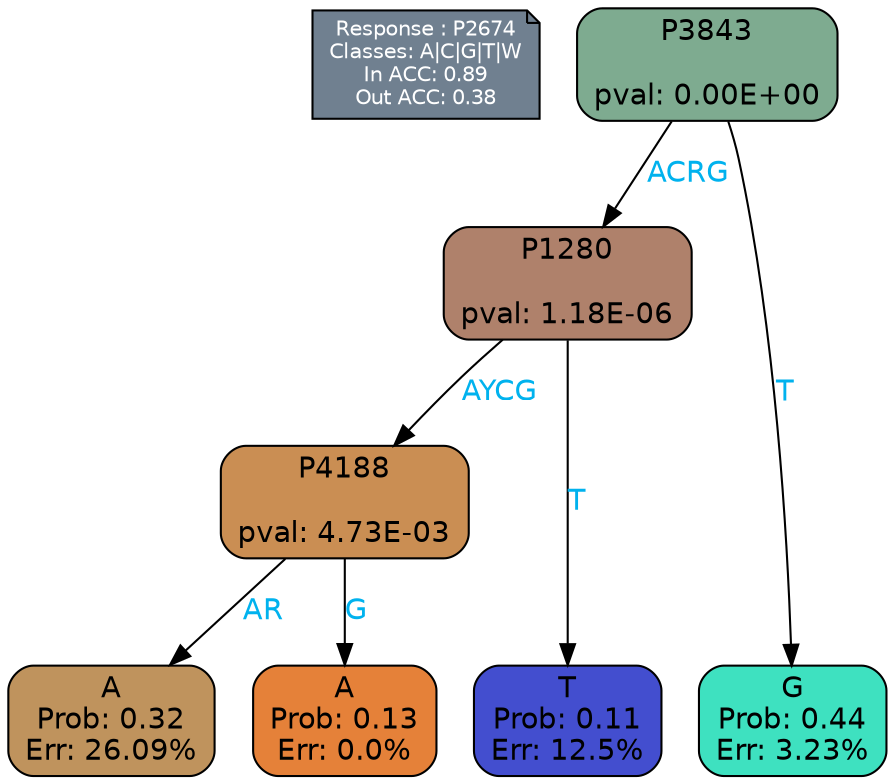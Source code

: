 digraph Tree {
node [shape=box, style="filled, rounded", color="black", fontname=helvetica] ;
graph [ranksep=equally, splines=polylines, bgcolor=transparent, dpi=600] ;
edge [fontname=helvetica] ;
LEGEND [label="Response : P2674
Classes: A|C|G|T|W
In ACC: 0.89
Out ACC: 0.38
",shape=note,align=left,style=filled,fillcolor="slategray",fontcolor="white",fontsize=10];1 [label="P3843

pval: 0.00E+00", fillcolor="#7eab90"] ;
2 [label="P1280

pval: 1.18E-06", fillcolor="#af816b"] ;
3 [label="P4188

pval: 4.73E-03", fillcolor="#ca8e53"] ;
4 [label="A
Prob: 0.32
Err: 26.09%", fillcolor="#bf935d"] ;
5 [label="A
Prob: 0.13
Err: 0.0%", fillcolor="#e58139"] ;
6 [label="T
Prob: 0.11
Err: 12.5%", fillcolor="#434ecf"] ;
7 [label="G
Prob: 0.44
Err: 3.23%", fillcolor="#3ee1c0"] ;
1 -> 2 [label="ACRG",fontcolor=deepskyblue2] ;
1 -> 7 [label="T",fontcolor=deepskyblue2] ;
2 -> 3 [label="AYCG",fontcolor=deepskyblue2] ;
2 -> 6 [label="T",fontcolor=deepskyblue2] ;
3 -> 4 [label="AR",fontcolor=deepskyblue2] ;
3 -> 5 [label="G",fontcolor=deepskyblue2] ;
{rank = same; 4;5;6;7;}{rank = same; LEGEND;1;}}